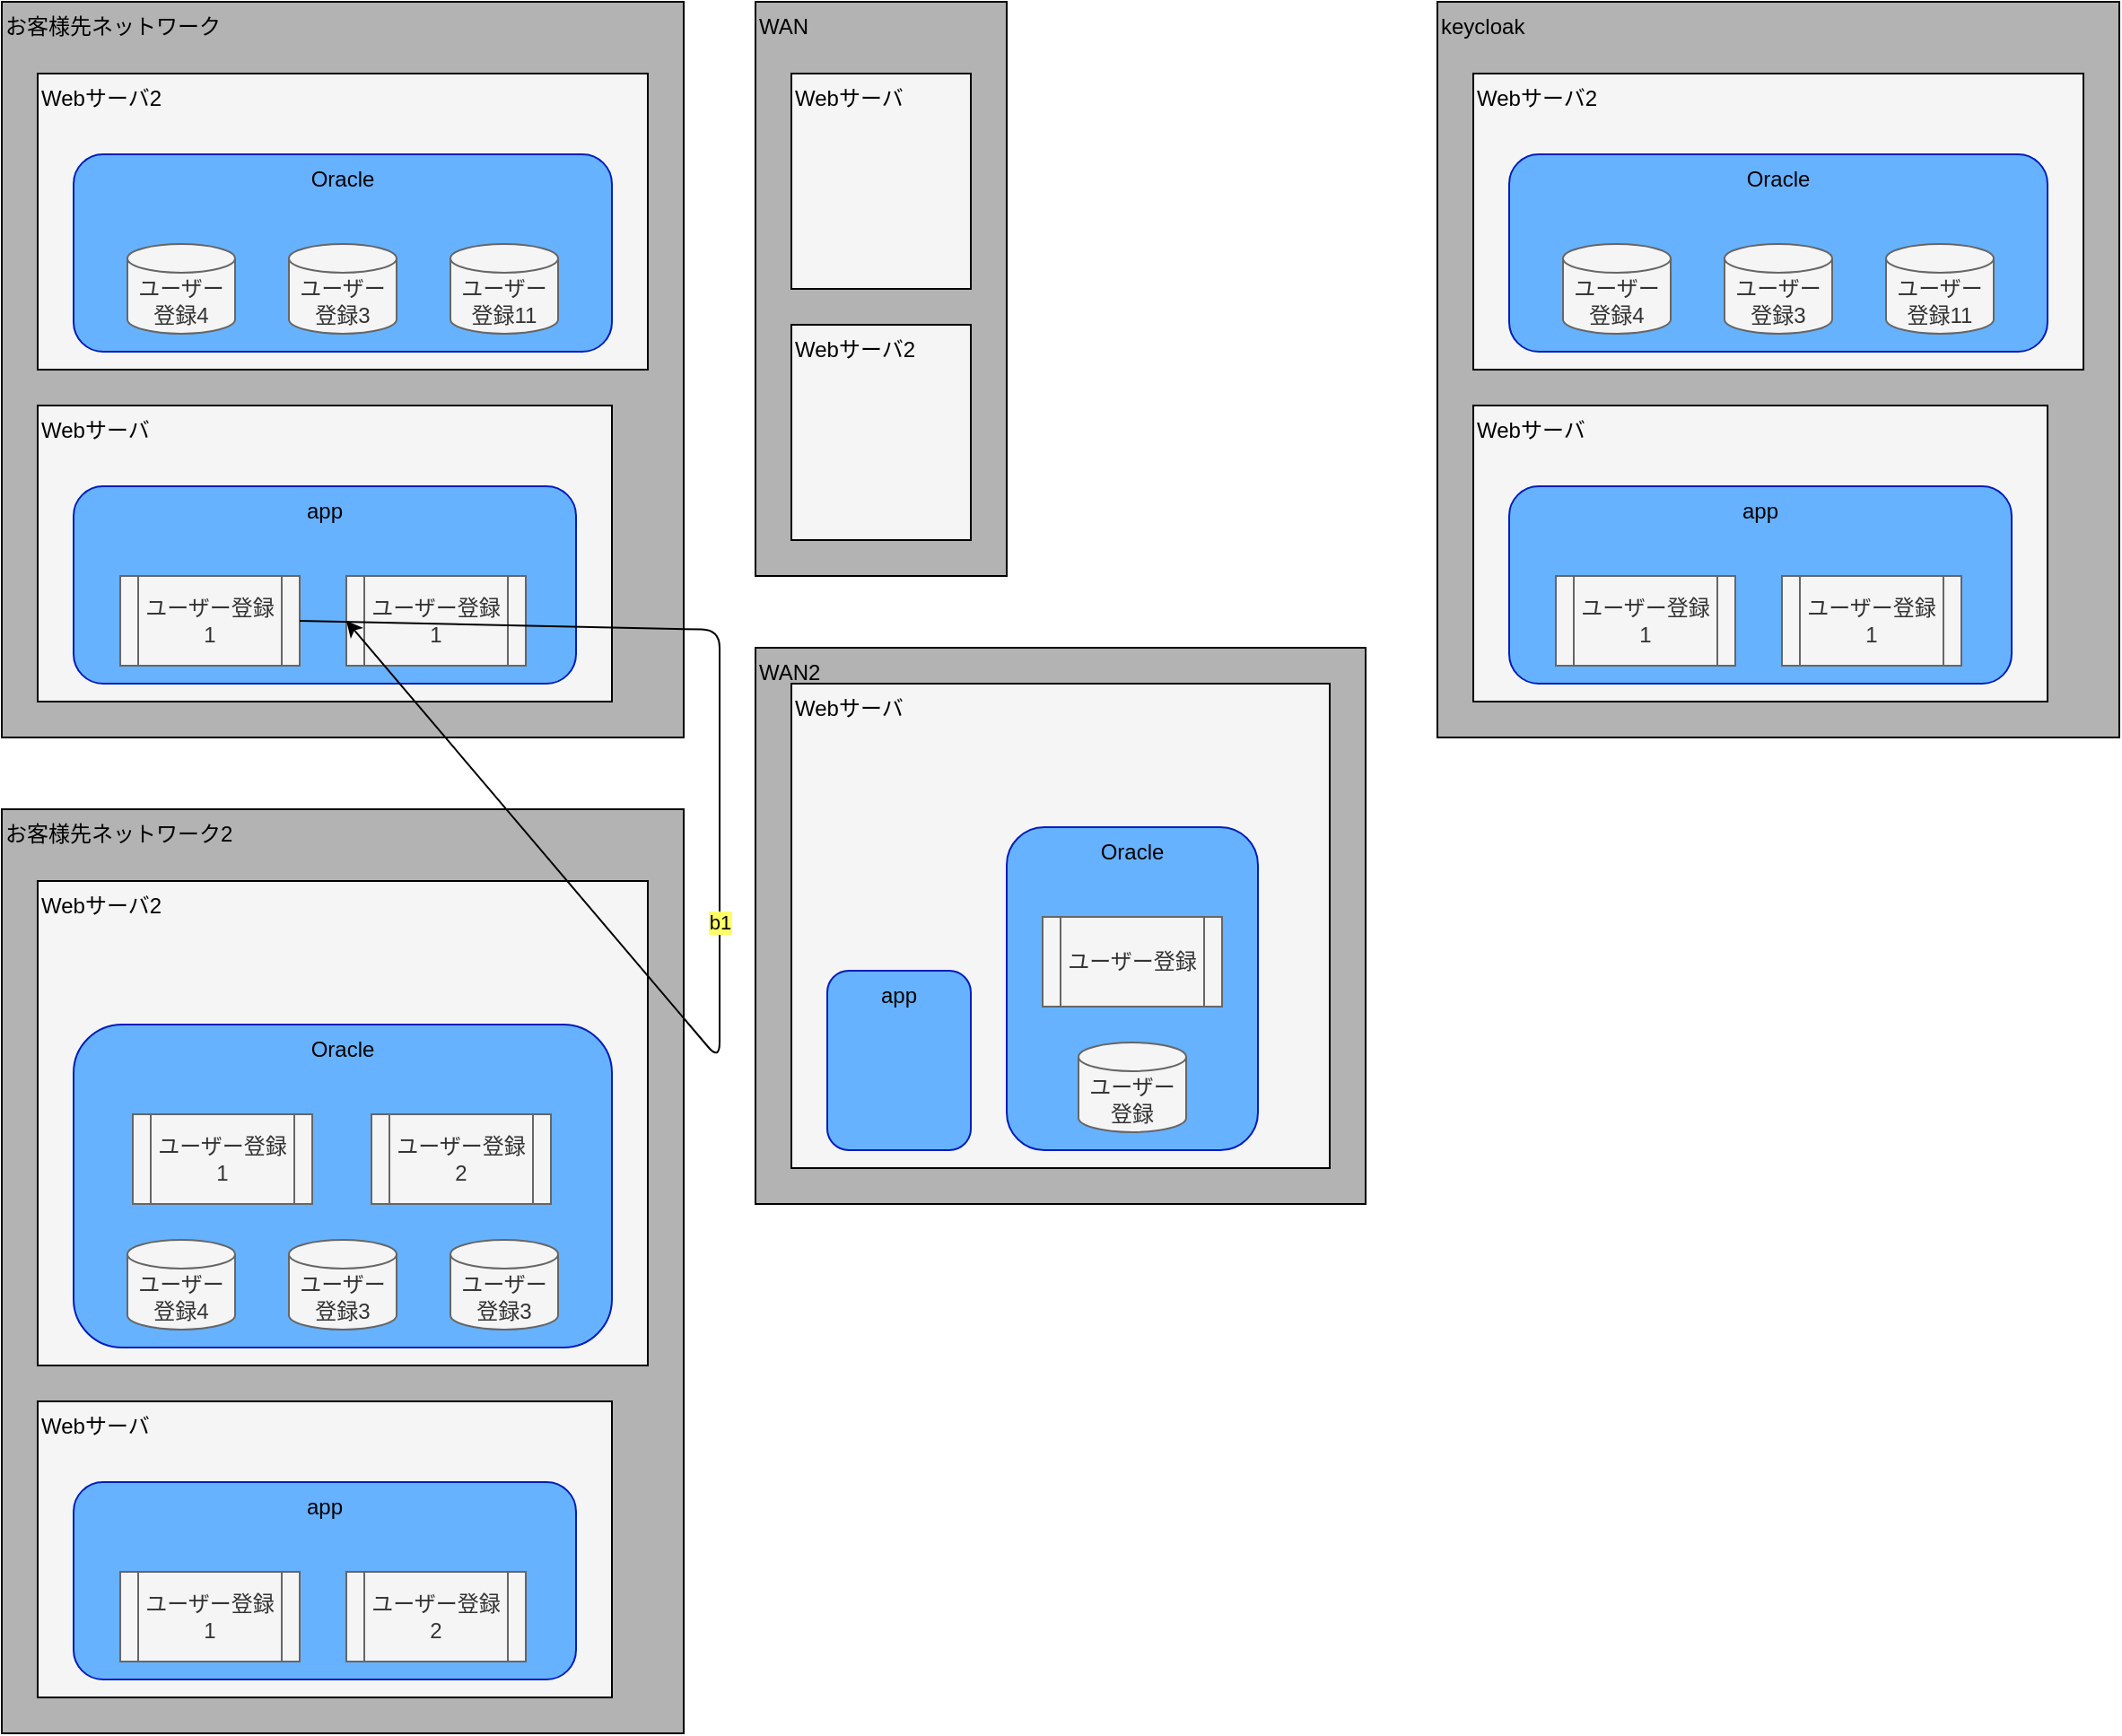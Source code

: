 <mxfile>
  <diagram id="DzRFVIfGvD17ysObrIGW" name="Page-1">
    <mxGraphModel dx="439" dy="828" grid="1" gridSize="10" guides="1" tooltips="1" connect="1" arrows="1" fold="1" page="1" pageScale="1" pageWidth="827" pageHeight="1169" background="#ffffff" math="0" shadow="0">
      <root>
        <mxCell id="Generate0"></mxCell>
        <mxCell id="Generate1" parent="Generate0"></mxCell>
        <mxCell id="Generate2" style="group" connectable="0" vertex="1" parent="Generate1">
          <mxGeometry x="40" y="40" width="380" height="410" as="geometry"></mxGeometry>
        </mxCell>
        <mxCell id="Generate3" value="お客様先ネットワーク" style="whiteSpace=wrap;html=1;aspect=fixed;strokeColor=#000000;strokeWidth=1;fillColor=#B3B3B3;gradientColor=none;align=left;fontColor=#000000;verticalAlign=top;" vertex="1" parent="Generate2">
          <mxGeometry width="380" height="410" as="geometry"></mxGeometry>
        </mxCell>
        <mxCell id="Generate4" style="group" connectable="0" vertex="1" parent="Generate2">
          <mxGeometry x="20" y="225" width="320" height="165" as="geometry"></mxGeometry>
        </mxCell>
        <mxCell id="Generate5" value="Webサーバ" style="whiteSpace=wrap;html=1;aspect=fixed;strokeColor=#000000;strokeWidth=1;fillColor=#f5f5f5;gradientColor=none;align=left;fontColor=#000000;verticalAlign=top;" vertex="1" parent="Generate4">
          <mxGeometry width="320" height="165" as="geometry"></mxGeometry>
        </mxCell>
        <mxCell id="Generate6" style="group" connectable="0" vertex="1" parent="Generate4">
          <mxGeometry x="20" y="45" width="280" height="110" as="geometry"></mxGeometry>
        </mxCell>
        <mxCell id="Generate7" value="app" style="rounded=1;whiteSpace=wrap;html=1;fillColor=#66B2FF;fontColor=#000000;strokeColor=#001DBC;align=center;verticalAlign=top;" vertex="1" parent="Generate6">
          <mxGeometry width="280" height="110" as="geometry"></mxGeometry>
        </mxCell>
        <mxCell id="9" value="ユーザー登録1" style="shape=process;whiteSpace=wrap;html=1;backgroundOutline=1;fontColor=#333333;fillColor=#f5f5f5;strokeColor=#666666;" vertex="1" parent="Generate6">
          <mxGeometry x="26" y="50" width="100" height="50" as="geometry"></mxGeometry>
        </mxCell>
        <mxCell id="15" value="ユーザー登録1" style="shape=process;whiteSpace=wrap;html=1;backgroundOutline=1;fontColor=#333333;fillColor=#f5f5f5;strokeColor=#666666;" vertex="1" parent="Generate6">
          <mxGeometry x="152" y="50" width="100" height="50" as="geometry"></mxGeometry>
        </mxCell>
        <mxCell id="Generate10" style="group" connectable="0" vertex="1" parent="Generate2">
          <mxGeometry x="20" y="40" width="340" height="165" as="geometry"></mxGeometry>
        </mxCell>
        <mxCell id="Generate11" value="Webサーバ2" style="whiteSpace=wrap;html=1;aspect=fixed;strokeColor=#000000;strokeWidth=1;fillColor=#f5f5f5;gradientColor=none;align=left;fontColor=#000000;verticalAlign=top;" vertex="1" parent="Generate10">
          <mxGeometry width="340" height="165" as="geometry"></mxGeometry>
        </mxCell>
        <mxCell id="Generate12" style="group" connectable="0" vertex="1" parent="Generate10">
          <mxGeometry x="20" y="45" width="300" height="110" as="geometry"></mxGeometry>
        </mxCell>
        <mxCell id="Generate13" value="Oracle" style="rounded=1;whiteSpace=wrap;html=1;fillColor=#66B2FF;fontColor=#000000;strokeColor=#001DBC;align=center;verticalAlign=top;" vertex="1" parent="Generate12">
          <mxGeometry width="300" height="110" as="geometry"></mxGeometry>
        </mxCell>
        <mxCell id="10" value="ユーザー登録4" style="shape=cylinder3;whiteSpace=wrap;html=1;boundedLbl=1;backgroundOutline=1;size=8;fontColor=#333333;fillColor=#f5f5f5;strokeColor=#666666;" vertex="1" parent="Generate12">
          <mxGeometry x="30" y="50" width="60" height="50" as="geometry"></mxGeometry>
        </mxCell>
        <mxCell id="11" value="ユーザー登録3" style="shape=cylinder3;whiteSpace=wrap;html=1;boundedLbl=1;backgroundOutline=1;size=8;fontColor=#333333;fillColor=#f5f5f5;strokeColor=#666666;" vertex="1" parent="Generate12">
          <mxGeometry x="120" y="50" width="60" height="50" as="geometry"></mxGeometry>
        </mxCell>
        <mxCell id="12" value="ユーザー登録11" style="shape=cylinder3;whiteSpace=wrap;html=1;boundedLbl=1;backgroundOutline=1;size=8;fontColor=#333333;fillColor=#f5f5f5;strokeColor=#666666;" vertex="1" parent="Generate12">
          <mxGeometry x="210" y="50" width="60" height="50" as="geometry"></mxGeometry>
        </mxCell>
        <mxCell id="Generate17" style="group" connectable="0" vertex="1" parent="Generate1">
          <mxGeometry x="40" y="490" width="380" height="515" as="geometry"></mxGeometry>
        </mxCell>
        <mxCell id="Generate18" value="お客様先ネットワーク2" style="whiteSpace=wrap;html=1;aspect=fixed;strokeColor=#000000;strokeWidth=1;fillColor=#B3B3B3;gradientColor=none;align=left;fontColor=#000000;verticalAlign=top;" vertex="1" parent="Generate17">
          <mxGeometry width="380" height="515" as="geometry"></mxGeometry>
        </mxCell>
        <mxCell id="Generate19" style="group" connectable="0" vertex="1" parent="Generate17">
          <mxGeometry x="20" y="330" width="320" height="165" as="geometry"></mxGeometry>
        </mxCell>
        <mxCell id="Generate20" value="Webサーバ" style="whiteSpace=wrap;html=1;aspect=fixed;strokeColor=#000000;strokeWidth=1;fillColor=#f5f5f5;gradientColor=none;align=left;fontColor=#000000;verticalAlign=top;" vertex="1" parent="Generate19">
          <mxGeometry width="320" height="165" as="geometry"></mxGeometry>
        </mxCell>
        <mxCell id="Generate21" style="group" connectable="0" vertex="1" parent="Generate19">
          <mxGeometry x="20" y="45" width="280" height="110" as="geometry"></mxGeometry>
        </mxCell>
        <mxCell id="Generate22" value="app" style="rounded=1;whiteSpace=wrap;html=1;fillColor=#66B2FF;fontColor=#000000;strokeColor=#001DBC;align=center;verticalAlign=top;" vertex="1" parent="Generate21">
          <mxGeometry width="280" height="110" as="geometry"></mxGeometry>
        </mxCell>
        <mxCell id="99" value="ユーザー登録1" style="shape=process;whiteSpace=wrap;html=1;backgroundOutline=1;fontColor=#333333;fillColor=#f5f5f5;strokeColor=#666666;" vertex="1" parent="Generate21">
          <mxGeometry x="26" y="50" width="100" height="50" as="geometry"></mxGeometry>
        </mxCell>
        <mxCell id="111" value="ユーザー登録2" style="shape=process;whiteSpace=wrap;html=1;backgroundOutline=1;fontColor=#333333;fillColor=#f5f5f5;strokeColor=#666666;" vertex="1" parent="Generate21">
          <mxGeometry x="152" y="50" width="100" height="50" as="geometry"></mxGeometry>
        </mxCell>
        <mxCell id="Generate25" style="group" connectable="0" vertex="1" parent="Generate17">
          <mxGeometry x="20" y="40" width="340" height="270" as="geometry"></mxGeometry>
        </mxCell>
        <mxCell id="Generate26" value="Webサーバ2" style="whiteSpace=wrap;html=1;aspect=fixed;strokeColor=#000000;strokeWidth=1;fillColor=#f5f5f5;gradientColor=none;align=left;fontColor=#000000;verticalAlign=top;" vertex="1" parent="Generate25">
          <mxGeometry width="340" height="270" as="geometry"></mxGeometry>
        </mxCell>
        <mxCell id="Generate27" style="group" connectable="0" vertex="1" parent="Generate25">
          <mxGeometry x="20" y="80" width="300" height="180" as="geometry"></mxGeometry>
        </mxCell>
        <mxCell id="Generate28" value="Oracle" style="rounded=1;whiteSpace=wrap;html=1;fillColor=#66B2FF;fontColor=#000000;strokeColor=#001DBC;align=center;verticalAlign=top;" vertex="1" parent="Generate27">
          <mxGeometry width="300" height="180" as="geometry"></mxGeometry>
        </mxCell>
        <mxCell id="109" value="ユーザー登録4" style="shape=cylinder3;whiteSpace=wrap;html=1;boundedLbl=1;backgroundOutline=1;size=8;fontColor=#333333;fillColor=#f5f5f5;strokeColor=#666666;" vertex="1" parent="Generate27">
          <mxGeometry x="30" y="120" width="60" height="50" as="geometry"></mxGeometry>
        </mxCell>
        <mxCell id="110" value="ユーザー登録3" style="shape=cylinder3;whiteSpace=wrap;html=1;boundedLbl=1;backgroundOutline=1;size=8;fontColor=#333333;fillColor=#f5f5f5;strokeColor=#666666;" vertex="1" parent="Generate27">
          <mxGeometry x="120" y="120" width="60" height="50" as="geometry"></mxGeometry>
        </mxCell>
        <mxCell id="hogehoge" value="ユーザー登録3" style="shape=cylinder3;whiteSpace=wrap;html=1;boundedLbl=1;backgroundOutline=1;size=8;fontColor=#333333;fillColor=#f5f5f5;strokeColor=#666666;" vertex="1" parent="Generate27">
          <mxGeometry x="210" y="120" width="60" height="50" as="geometry"></mxGeometry>
        </mxCell>
        <mxCell id="2929" value="ユーザー登録1" style="shape=process;whiteSpace=wrap;html=1;backgroundOutline=1;fontColor=#333333;fillColor=#f5f5f5;strokeColor=#666666;" vertex="1" parent="Generate27">
          <mxGeometry x="33" y="50" width="100" height="50" as="geometry"></mxGeometry>
        </mxCell>
        <mxCell id="4434" value="ユーザー登録2" style="shape=process;whiteSpace=wrap;html=1;backgroundOutline=1;fontColor=#333333;fillColor=#f5f5f5;strokeColor=#666666;" vertex="1" parent="Generate27">
          <mxGeometry x="166" y="50" width="100" height="50" as="geometry"></mxGeometry>
        </mxCell>
        <mxCell id="Generate34" style="group" connectable="0" vertex="1" parent="Generate1">
          <mxGeometry x="460" y="40" width="140" height="320" as="geometry"></mxGeometry>
        </mxCell>
        <mxCell id="hogehgoe" value="WAN" style="whiteSpace=wrap;html=1;aspect=fixed;strokeColor=#000000;strokeWidth=1;fillColor=#B3B3B3;gradientColor=none;align=left;fontColor=#000000;verticalAlign=top;" vertex="1" parent="Generate34">
          <mxGeometry width="140" height="320" as="geometry"></mxGeometry>
        </mxCell>
        <mxCell id="Generate36" style="group" connectable="0" vertex="1" parent="Generate34">
          <mxGeometry x="20" y="180" width="100" height="120" as="geometry"></mxGeometry>
        </mxCell>
        <mxCell id="Generate37" value="Webサーバ2" style="whiteSpace=wrap;html=1;aspect=fixed;strokeColor=#000000;strokeWidth=1;fillColor=#f5f5f5;gradientColor=none;align=left;fontColor=#000000;verticalAlign=top;" vertex="1" parent="Generate36">
          <mxGeometry width="100" height="120" as="geometry"></mxGeometry>
        </mxCell>
        <mxCell id="Generate38" style="group" connectable="0" vertex="1" parent="Generate34">
          <mxGeometry x="20" y="40" width="100" height="120" as="geometry"></mxGeometry>
        </mxCell>
        <mxCell id="Generate39" value="Webサーバ" style="whiteSpace=wrap;html=1;aspect=fixed;strokeColor=#000000;strokeWidth=1;fillColor=#f5f5f5;gradientColor=none;align=left;fontColor=#000000;verticalAlign=top;" vertex="1" parent="Generate38">
          <mxGeometry width="100" height="120" as="geometry"></mxGeometry>
        </mxCell>
        <mxCell id="Generate40" style="group" connectable="0" vertex="1" parent="Generate1">
          <mxGeometry x="460" y="400" width="340" height="310" as="geometry"></mxGeometry>
        </mxCell>
        <mxCell id="Generate41" value="WAN2" style="whiteSpace=wrap;html=1;aspect=fixed;strokeColor=#000000;strokeWidth=1;fillColor=#B3B3B3;gradientColor=none;align=left;fontColor=#000000;verticalAlign=top;" vertex="1" parent="Generate40">
          <mxGeometry width="340" height="310" as="geometry"></mxGeometry>
        </mxCell>
        <mxCell id="Generate42" style="group" connectable="0" vertex="1" parent="Generate40">
          <mxGeometry x="20" y="20" width="300" height="270" as="geometry"></mxGeometry>
        </mxCell>
        <mxCell id="Generate43" value="Webサーバ" style="whiteSpace=wrap;html=1;aspect=fixed;strokeColor=#000000;strokeWidth=1;fillColor=#f5f5f5;gradientColor=none;align=left;fontColor=#000000;verticalAlign=top;" vertex="1" parent="Generate42">
          <mxGeometry width="300" height="270" as="geometry"></mxGeometry>
        </mxCell>
        <mxCell id="Generate44" style="group" connectable="0" vertex="1" parent="Generate42">
          <mxGeometry x="20" y="160" width="80" height="100" as="geometry"></mxGeometry>
        </mxCell>
        <mxCell id="app" value="app" style="rounded=1;whiteSpace=wrap;html=1;fillColor=#66B2FF;fontColor=#000000;strokeColor=#001DBC;align=center;verticalAlign=top;" vertex="1" parent="Generate44">
          <mxGeometry width="80" height="100" as="geometry"></mxGeometry>
        </mxCell>
        <mxCell id="Generate46" style="group" connectable="0" vertex="1" parent="Generate42">
          <mxGeometry x="120" y="80" width="140" height="180" as="geometry"></mxGeometry>
        </mxCell>
        <mxCell id="Generate47" value="Oracle" style="rounded=1;whiteSpace=wrap;html=1;fillColor=#66B2FF;fontColor=#000000;strokeColor=#001DBC;align=center;verticalAlign=top;" vertex="1" parent="Generate46">
          <mxGeometry width="140" height="180" as="geometry"></mxGeometry>
        </mxCell>
        <mxCell id="8" value="ユーザー登録" style="shape=cylinder3;whiteSpace=wrap;html=1;boundedLbl=1;backgroundOutline=1;size=8;fontColor=#333333;fillColor=#f5f5f5;strokeColor=#666666;" vertex="1" parent="Generate46">
          <mxGeometry x="40" y="120" width="60" height="50" as="geometry"></mxGeometry>
        </mxCell>
        <mxCell id="7" value="ユーザー登録" style="shape=process;whiteSpace=wrap;html=1;backgroundOutline=1;fontColor=#333333;fillColor=#f5f5f5;strokeColor=#666666;" vertex="1" parent="Generate46">
          <mxGeometry x="20" y="50" width="100" height="50" as="geometry"></mxGeometry>
        </mxCell>
        <mxCell id="Generate50" style="group" connectable="0" vertex="1" parent="Generate1">
          <mxGeometry x="840" y="40" width="380" height="410" as="geometry"></mxGeometry>
        </mxCell>
        <mxCell id="Generate51" value="keycloak" style="whiteSpace=wrap;html=1;aspect=fixed;strokeColor=#000000;strokeWidth=1;fillColor=#B3B3B3;gradientColor=none;align=left;fontColor=#000000;verticalAlign=top;" vertex="1" parent="Generate50">
          <mxGeometry width="380" height="410" as="geometry"></mxGeometry>
        </mxCell>
        <mxCell id="Generate52" style="group" connectable="0" vertex="1" parent="Generate50">
          <mxGeometry x="20" y="225" width="320" height="165" as="geometry"></mxGeometry>
        </mxCell>
        <mxCell id="Generate53" value="Webサーバ" style="whiteSpace=wrap;html=1;aspect=fixed;strokeColor=#000000;strokeWidth=1;fillColor=#f5f5f5;gradientColor=none;align=left;fontColor=#000000;verticalAlign=top;" vertex="1" parent="Generate52">
          <mxGeometry width="320" height="165" as="geometry"></mxGeometry>
        </mxCell>
        <mxCell id="Generate54" style="group" connectable="0" vertex="1" parent="Generate52">
          <mxGeometry x="20" y="45" width="280" height="110" as="geometry"></mxGeometry>
        </mxCell>
        <mxCell id="Generate55" value="app" style="rounded=1;whiteSpace=wrap;html=1;fillColor=#66B2FF;fontColor=#000000;strokeColor=#001DBC;align=center;verticalAlign=top;" vertex="1" parent="Generate54">
          <mxGeometry width="280" height="110" as="geometry"></mxGeometry>
        </mxCell>
        <mxCell id="94" value="ユーザー登録1" style="shape=process;whiteSpace=wrap;html=1;backgroundOutline=1;fontColor=#333333;fillColor=#f5f5f5;strokeColor=#666666;" vertex="1" parent="Generate54">
          <mxGeometry x="26" y="50" width="100" height="50" as="geometry"></mxGeometry>
        </mxCell>
        <mxCell id="154" value="ユーザー登録1" style="shape=process;whiteSpace=wrap;html=1;backgroundOutline=1;fontColor=#333333;fillColor=#f5f5f5;strokeColor=#666666;" vertex="1" parent="Generate54">
          <mxGeometry x="152" y="50" width="100" height="50" as="geometry"></mxGeometry>
        </mxCell>
        <mxCell id="Generate58" style="group" connectable="0" vertex="1" parent="Generate50">
          <mxGeometry x="20" y="40" width="340" height="165" as="geometry"></mxGeometry>
        </mxCell>
        <mxCell id="Generate59" value="Webサーバ2" style="whiteSpace=wrap;html=1;aspect=fixed;strokeColor=#000000;strokeWidth=1;fillColor=#f5f5f5;gradientColor=none;align=left;fontColor=#000000;verticalAlign=top;" vertex="1" parent="Generate58">
          <mxGeometry width="340" height="165" as="geometry"></mxGeometry>
        </mxCell>
        <mxCell id="Generate60" style="group" connectable="0" vertex="1" parent="Generate58">
          <mxGeometry x="20" y="45" width="300" height="110" as="geometry"></mxGeometry>
        </mxCell>
        <mxCell id="Generate61" value="Oracle" style="rounded=1;whiteSpace=wrap;html=1;fillColor=#66B2FF;fontColor=#000000;strokeColor=#001DBC;align=center;verticalAlign=top;" vertex="1" parent="Generate60">
          <mxGeometry width="300" height="110" as="geometry"></mxGeometry>
        </mxCell>
        <mxCell id="ユーザー登録4" value="ユーザー登録4" style="shape=cylinder3;whiteSpace=wrap;html=1;boundedLbl=1;backgroundOutline=1;size=8;fontColor=#333333;fillColor=#f5f5f5;strokeColor=#666666;" vertex="1" parent="Generate60">
          <mxGeometry x="30" y="50" width="60" height="50" as="geometry"></mxGeometry>
        </mxCell>
        <mxCell id="ユーザー登録3" value="ユーザー登録3" style="shape=cylinder3;whiteSpace=wrap;html=1;boundedLbl=1;backgroundOutline=1;size=8;fontColor=#333333;fillColor=#f5f5f5;strokeColor=#666666;" vertex="1" parent="Generate60">
          <mxGeometry x="120" y="50" width="60" height="50" as="geometry"></mxGeometry>
        </mxCell>
        <mxCell id="ユーザー登録11" value="ユーザー登録11" style="shape=cylinder3;whiteSpace=wrap;html=1;boundedLbl=1;backgroundOutline=1;size=8;fontColor=#333333;fillColor=#f5f5f5;strokeColor=#666666;" vertex="1" parent="Generate60">
          <mxGeometry x="210" y="50" width="60" height="50" as="geometry"></mxGeometry>
        </mxCell>
        <mxCell id="Generate65" value="b1" style="endArrow=classic;html=1;strokeColor=#000000;entryDx=0;entryDy=0;entryPerimeter=0;labelBackgroundColor=#FFFF66;fontColor=#000000;entryX=0;entryY=0.5;exitX=1;exitY=0.5;" parent="Generate1" source="9" target="15" edge="1">
          <mxGeometry width="" height="" relative="1" as="geometry">
            <Array as="points">
              <mxPoint x="440" y="390"></mxPoint>
              <mxPoint x="440" y="630"></mxPoint>
            </Array>
          </mxGeometry>
        </mxCell>
      </root>
    </mxGraphModel>
  </diagram>
</mxfile>